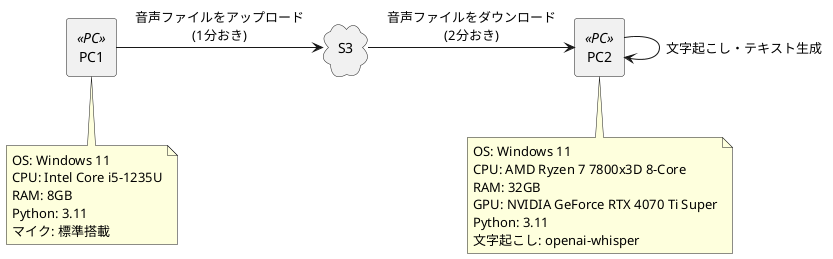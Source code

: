 @startuml HamoDay
rectangle "PC1" as PC1 <<PC>>
rectangle "PC2" as PC2 <<PC>>
cloud S3

' PC1スペック情報（下部に表示）
note bottom of PC1
OS: Windows 11
CPU: Intel Core i5-1235U
RAM: 8GB
Python: 3.11
マイク: 標準搭載
end note

' PC2スペック情報（下部に表示）
note bottom of PC2
OS: Windows 11
CPU: AMD Ryzen 7 7800x3D 8-Core
RAM: 32GB
GPU: NVIDIA GeForce RTX 4070 Ti Super
Python: 3.11
文字起こし: openai-whisper
end note

' PC1の録音は1分おきに処理
PC1 -> S3 : 音声ファイルをアップロード\n(1分おき)

' PC2のダウンロードは2分おきに処理
S3 -> PC2 : 音声ファイルをダウンロード\n(2分おき)
PC2 -> PC2 : 文字起こし・テキスト生成
@enduml
